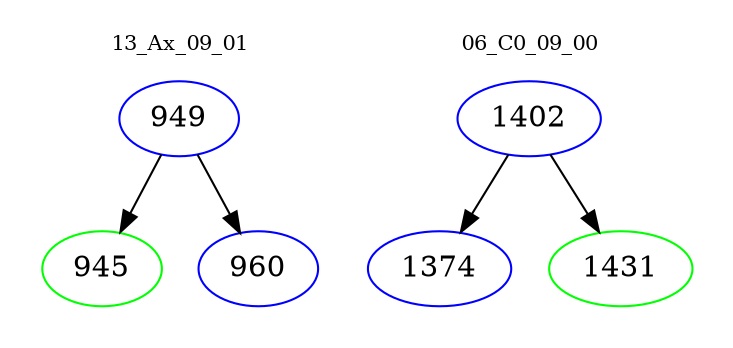 digraph{
subgraph cluster_0 {
color = white
label = "13_Ax_09_01";
fontsize=10;
T0_949 [label="949", color="blue"]
T0_949 -> T0_945 [color="black"]
T0_945 [label="945", color="green"]
T0_949 -> T0_960 [color="black"]
T0_960 [label="960", color="blue"]
}
subgraph cluster_1 {
color = white
label = "06_C0_09_00";
fontsize=10;
T1_1402 [label="1402", color="blue"]
T1_1402 -> T1_1374 [color="black"]
T1_1374 [label="1374", color="blue"]
T1_1402 -> T1_1431 [color="black"]
T1_1431 [label="1431", color="green"]
}
}
